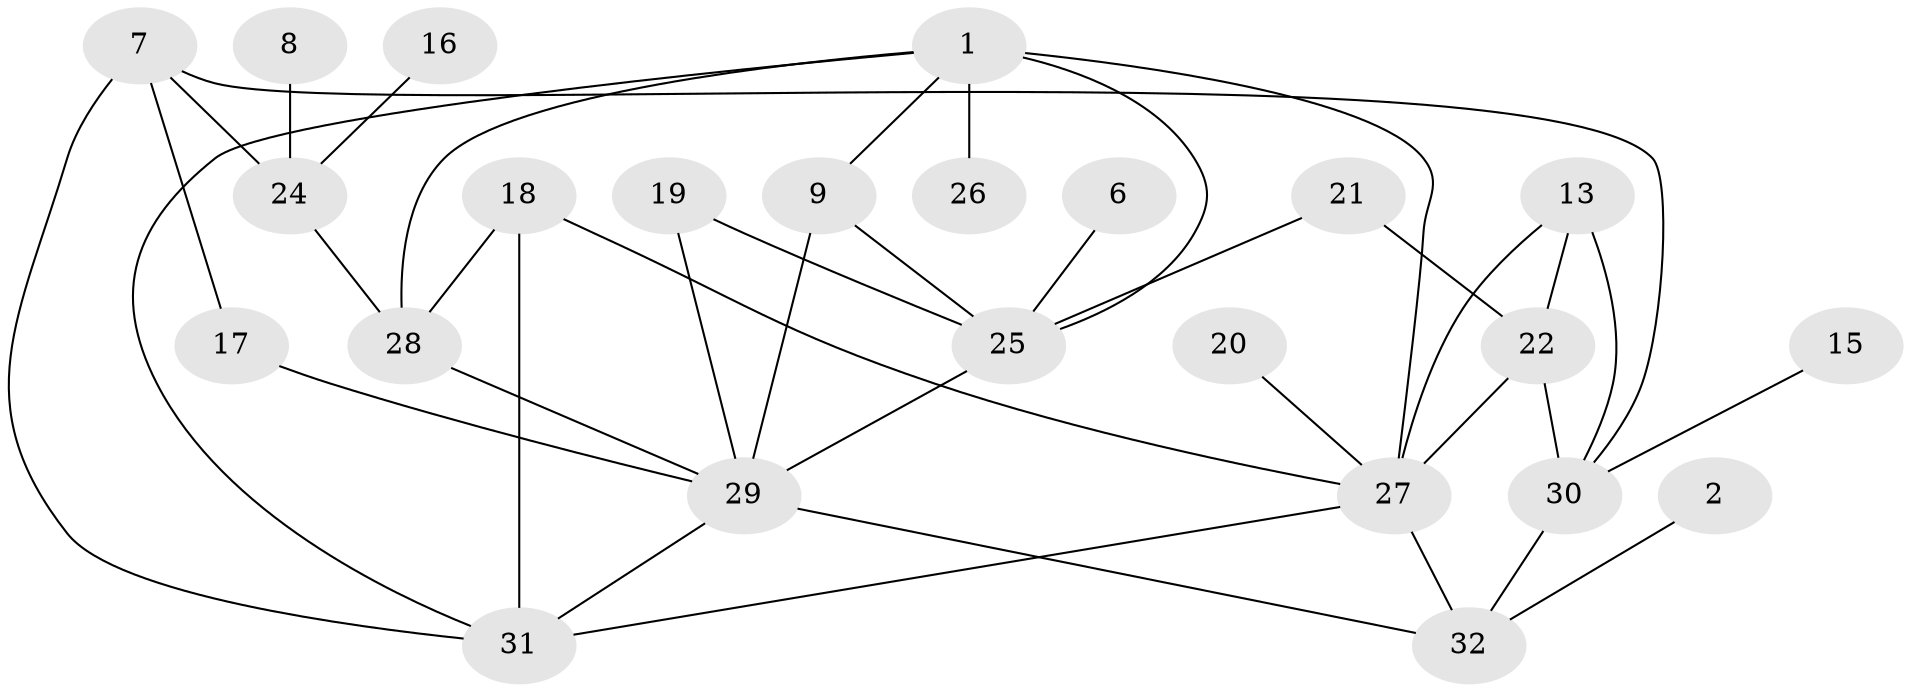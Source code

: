 // original degree distribution, {6: 0.03125, 3: 0.234375, 2: 0.28125, 1: 0.15625, 4: 0.125, 0: 0.125, 5: 0.046875}
// Generated by graph-tools (version 1.1) at 2025/25/03/09/25 03:25:14]
// undirected, 24 vertices, 39 edges
graph export_dot {
graph [start="1"]
  node [color=gray90,style=filled];
  1;
  2;
  6;
  7;
  8;
  9;
  13;
  15;
  16;
  17;
  18;
  19;
  20;
  21;
  22;
  24;
  25;
  26;
  27;
  28;
  29;
  30;
  31;
  32;
  1 -- 9 [weight=1.0];
  1 -- 25 [weight=2.0];
  1 -- 26 [weight=1.0];
  1 -- 27 [weight=1.0];
  1 -- 28 [weight=1.0];
  1 -- 31 [weight=1.0];
  2 -- 32 [weight=1.0];
  6 -- 25 [weight=1.0];
  7 -- 17 [weight=1.0];
  7 -- 24 [weight=1.0];
  7 -- 30 [weight=1.0];
  7 -- 31 [weight=1.0];
  8 -- 24 [weight=1.0];
  9 -- 25 [weight=1.0];
  9 -- 29 [weight=1.0];
  13 -- 22 [weight=1.0];
  13 -- 27 [weight=1.0];
  13 -- 30 [weight=1.0];
  15 -- 30 [weight=1.0];
  16 -- 24 [weight=2.0];
  17 -- 29 [weight=1.0];
  18 -- 27 [weight=1.0];
  18 -- 28 [weight=1.0];
  18 -- 31 [weight=1.0];
  19 -- 25 [weight=1.0];
  19 -- 29 [weight=1.0];
  20 -- 27 [weight=1.0];
  21 -- 22 [weight=1.0];
  21 -- 25 [weight=1.0];
  22 -- 27 [weight=2.0];
  22 -- 30 [weight=1.0];
  24 -- 28 [weight=1.0];
  25 -- 29 [weight=2.0];
  27 -- 31 [weight=1.0];
  27 -- 32 [weight=1.0];
  28 -- 29 [weight=1.0];
  29 -- 31 [weight=1.0];
  29 -- 32 [weight=1.0];
  30 -- 32 [weight=1.0];
}
